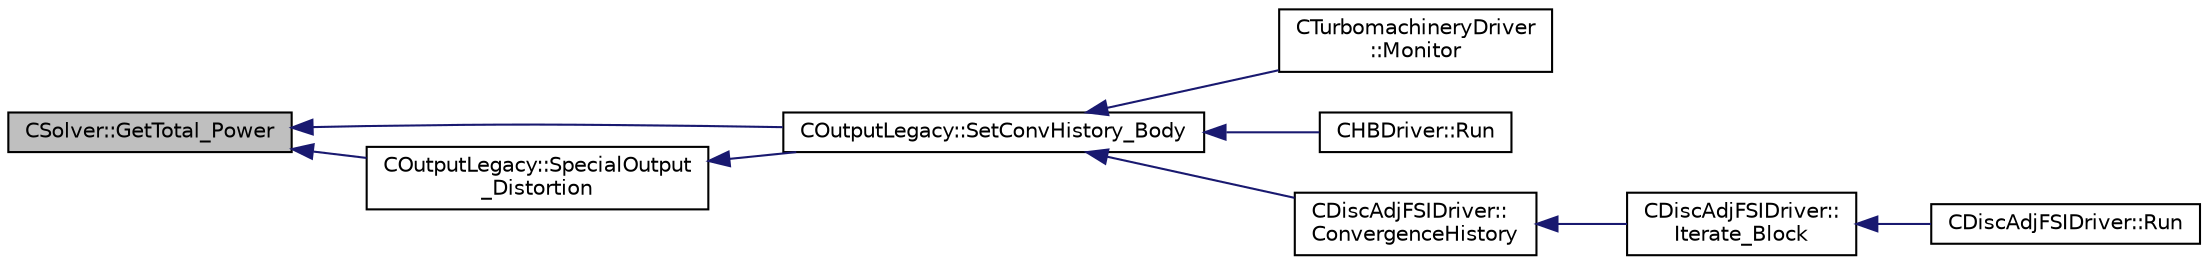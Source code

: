 digraph "CSolver::GetTotal_Power"
{
  edge [fontname="Helvetica",fontsize="10",labelfontname="Helvetica",labelfontsize="10"];
  node [fontname="Helvetica",fontsize="10",shape=record];
  rankdir="LR";
  Node3446 [label="CSolver::GetTotal_Power",height=0.2,width=0.4,color="black", fillcolor="grey75", style="filled", fontcolor="black"];
  Node3446 -> Node3447 [dir="back",color="midnightblue",fontsize="10",style="solid",fontname="Helvetica"];
  Node3447 [label="COutputLegacy::SetConvHistory_Body",height=0.2,width=0.4,color="black", fillcolor="white", style="filled",URL="$class_c_output_legacy.html#a217cc0d778a3828499189a9debee47c6",tooltip="Write the history file and the convergence on the screen for serial computations. ..."];
  Node3447 -> Node3448 [dir="back",color="midnightblue",fontsize="10",style="solid",fontname="Helvetica"];
  Node3448 [label="CTurbomachineryDriver\l::Monitor",height=0.2,width=0.4,color="black", fillcolor="white", style="filled",URL="$class_c_turbomachinery_driver.html#a41d7b50bbacef68eb5436293ebb2da4f",tooltip="Monitor the computation. "];
  Node3447 -> Node3449 [dir="back",color="midnightblue",fontsize="10",style="solid",fontname="Helvetica"];
  Node3449 [label="CHBDriver::Run",height=0.2,width=0.4,color="black", fillcolor="white", style="filled",URL="$class_c_h_b_driver.html#a98c0448a8e0404845ee54e25b62eaea9",tooltip="Run a single iteration of a Harmonic Balance problem. "];
  Node3447 -> Node3450 [dir="back",color="midnightblue",fontsize="10",style="solid",fontname="Helvetica"];
  Node3450 [label="CDiscAdjFSIDriver::\lConvergenceHistory",height=0.2,width=0.4,color="black", fillcolor="white", style="filled",URL="$class_c_disc_adj_f_s_i_driver.html#a139dfa2442613879f2b15f28a09c2bd5",tooltip="Output the convergence history. "];
  Node3450 -> Node3451 [dir="back",color="midnightblue",fontsize="10",style="solid",fontname="Helvetica"];
  Node3451 [label="CDiscAdjFSIDriver::\lIterate_Block",height=0.2,width=0.4,color="black", fillcolor="white", style="filled",URL="$class_c_disc_adj_f_s_i_driver.html#a84949f139fa795b7d34d6ff77e82eb5c",tooltip="Iterate a certain block for adjoint FSI - may be the whole set of variables or independent and subite..."];
  Node3451 -> Node3452 [dir="back",color="midnightblue",fontsize="10",style="solid",fontname="Helvetica"];
  Node3452 [label="CDiscAdjFSIDriver::Run",height=0.2,width=0.4,color="black", fillcolor="white", style="filled",URL="$class_c_disc_adj_f_s_i_driver.html#a2e965d6e9c4dcfc296077cae225cab21",tooltip="Run a Discrete Adjoint iteration for the FSI problem. "];
  Node3446 -> Node3453 [dir="back",color="midnightblue",fontsize="10",style="solid",fontname="Helvetica"];
  Node3453 [label="COutputLegacy::SpecialOutput\l_Distortion",height=0.2,width=0.4,color="black", fillcolor="white", style="filled",URL="$class_c_output_legacy.html#ae4824d60ecd7d71e592f259e8824e0ae",tooltip="Create and write the file with the flow coefficient on the surface. "];
  Node3453 -> Node3447 [dir="back",color="midnightblue",fontsize="10",style="solid",fontname="Helvetica"];
}
